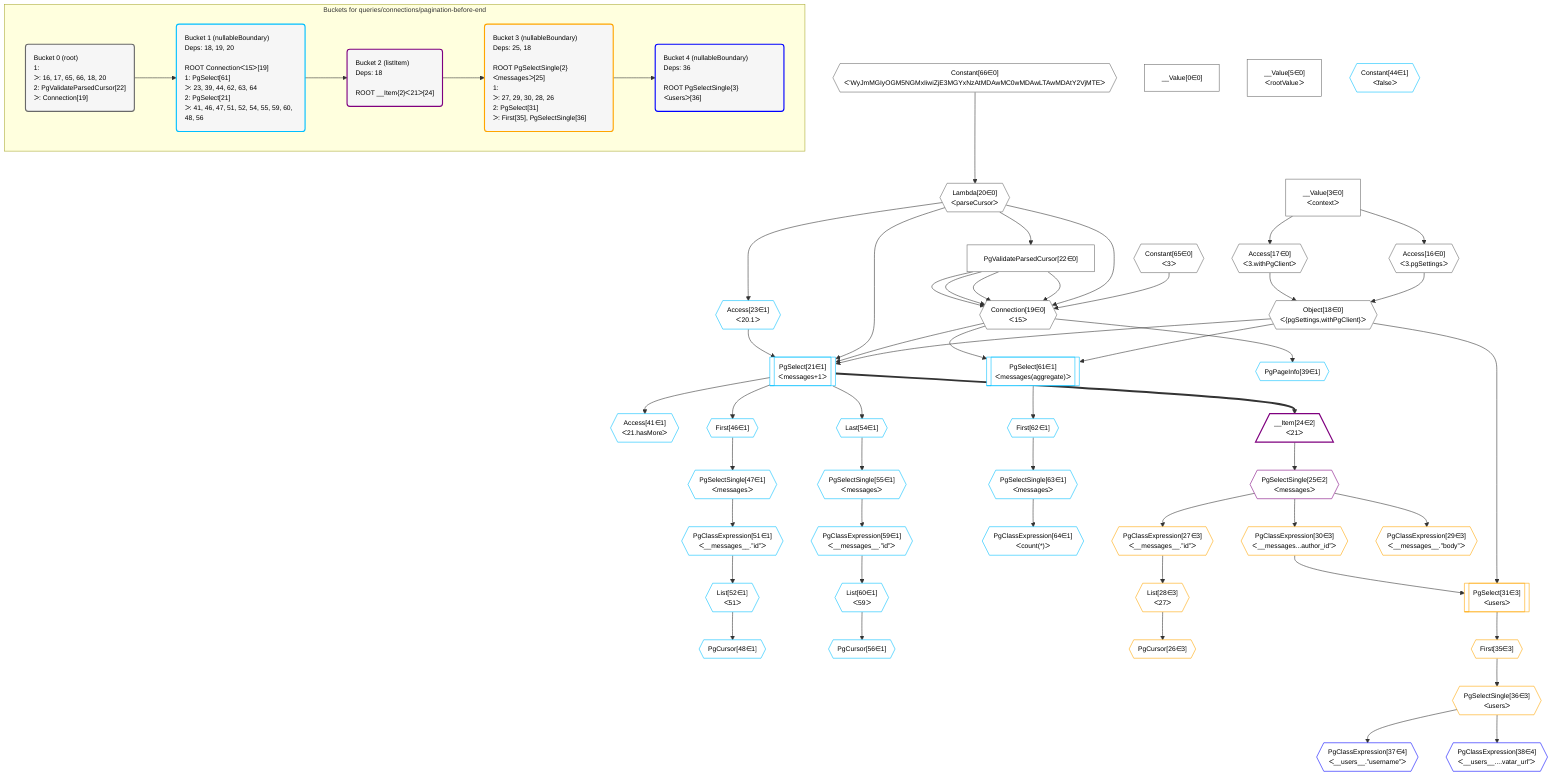 %%{init: {'themeVariables': { 'fontSize': '12px'}}}%%
graph TD
    classDef path fill:#eee,stroke:#000,color:#000
    classDef plan fill:#fff,stroke-width:1px,color:#000
    classDef itemplan fill:#fff,stroke-width:2px,color:#000
    classDef unbatchedplan fill:#dff,stroke-width:1px,color:#000
    classDef sideeffectplan fill:#fcc,stroke-width:2px,color:#000
    classDef bucket fill:#f6f6f6,color:#000,stroke-width:2px,text-align:left


    %% plan dependencies
    Connection19{{"Connection[19∈0]<br />ᐸ15ᐳ"}}:::plan
    Constant65{{"Constant[65∈0]<br />ᐸ3ᐳ"}}:::plan
    Lambda20{{"Lambda[20∈0]<br />ᐸparseCursorᐳ"}}:::plan
    PgValidateParsedCursor22["PgValidateParsedCursor[22∈0]"]:::plan
    Constant65 & Lambda20 & PgValidateParsedCursor22 & PgValidateParsedCursor22 & PgValidateParsedCursor22 & PgValidateParsedCursor22 --> Connection19
    Object18{{"Object[18∈0]<br />ᐸ{pgSettings,withPgClient}ᐳ"}}:::plan
    Access16{{"Access[16∈0]<br />ᐸ3.pgSettingsᐳ"}}:::plan
    Access17{{"Access[17∈0]<br />ᐸ3.withPgClientᐳ"}}:::plan
    Access16 & Access17 --> Object18
    __Value3["__Value[3∈0]<br />ᐸcontextᐳ"]:::plan
    __Value3 --> Access16
    __Value3 --> Access17
    Constant66{{"Constant[66∈0]<br />ᐸ'WyJmMGIyOGM5NGMxIiwiZjE3MGYxNzAtMDAwMC0wMDAwLTAwMDAtY2VjMTEᐳ"}}:::plan
    Constant66 --> Lambda20
    Lambda20 --> PgValidateParsedCursor22
    __Value0["__Value[0∈0]"]:::plan
    __Value5["__Value[5∈0]<br />ᐸrootValueᐳ"]:::plan
    PgSelect21[["PgSelect[21∈1]<br />ᐸmessages+1ᐳ"]]:::plan
    Access23{{"Access[23∈1]<br />ᐸ20.1ᐳ"}}:::plan
    Object18 & Connection19 & Lambda20 & Access23 --> PgSelect21
    PgSelect61[["PgSelect[61∈1]<br />ᐸmessages(aggregate)ᐳ"]]:::plan
    Object18 & Connection19 --> PgSelect61
    Lambda20 --> Access23
    PgPageInfo39{{"PgPageInfo[39∈1]"}}:::plan
    Connection19 --> PgPageInfo39
    Access41{{"Access[41∈1]<br />ᐸ21.hasMoreᐳ"}}:::plan
    PgSelect21 --> Access41
    First46{{"First[46∈1]"}}:::plan
    PgSelect21 --> First46
    PgSelectSingle47{{"PgSelectSingle[47∈1]<br />ᐸmessagesᐳ"}}:::plan
    First46 --> PgSelectSingle47
    PgCursor48{{"PgCursor[48∈1]"}}:::plan
    List52{{"List[52∈1]<br />ᐸ51ᐳ"}}:::plan
    List52 --> PgCursor48
    PgClassExpression51{{"PgClassExpression[51∈1]<br />ᐸ__messages__.”id”ᐳ"}}:::plan
    PgSelectSingle47 --> PgClassExpression51
    PgClassExpression51 --> List52
    Last54{{"Last[54∈1]"}}:::plan
    PgSelect21 --> Last54
    PgSelectSingle55{{"PgSelectSingle[55∈1]<br />ᐸmessagesᐳ"}}:::plan
    Last54 --> PgSelectSingle55
    PgCursor56{{"PgCursor[56∈1]"}}:::plan
    List60{{"List[60∈1]<br />ᐸ59ᐳ"}}:::plan
    List60 --> PgCursor56
    PgClassExpression59{{"PgClassExpression[59∈1]<br />ᐸ__messages__.”id”ᐳ"}}:::plan
    PgSelectSingle55 --> PgClassExpression59
    PgClassExpression59 --> List60
    First62{{"First[62∈1]"}}:::plan
    PgSelect61 --> First62
    PgSelectSingle63{{"PgSelectSingle[63∈1]<br />ᐸmessagesᐳ"}}:::plan
    First62 --> PgSelectSingle63
    PgClassExpression64{{"PgClassExpression[64∈1]<br />ᐸcount(*)ᐳ"}}:::plan
    PgSelectSingle63 --> PgClassExpression64
    Constant44{{"Constant[44∈1]<br />ᐸfalseᐳ"}}:::plan
    __Item24[/"__Item[24∈2]<br />ᐸ21ᐳ"\]:::itemplan
    PgSelect21 ==> __Item24
    PgSelectSingle25{{"PgSelectSingle[25∈2]<br />ᐸmessagesᐳ"}}:::plan
    __Item24 --> PgSelectSingle25
    PgSelect31[["PgSelect[31∈3]<br />ᐸusersᐳ"]]:::plan
    PgClassExpression30{{"PgClassExpression[30∈3]<br />ᐸ__messages...author_id”ᐳ"}}:::plan
    Object18 & PgClassExpression30 --> PgSelect31
    PgCursor26{{"PgCursor[26∈3]"}}:::plan
    List28{{"List[28∈3]<br />ᐸ27ᐳ"}}:::plan
    List28 --> PgCursor26
    PgClassExpression27{{"PgClassExpression[27∈3]<br />ᐸ__messages__.”id”ᐳ"}}:::plan
    PgSelectSingle25 --> PgClassExpression27
    PgClassExpression27 --> List28
    PgClassExpression29{{"PgClassExpression[29∈3]<br />ᐸ__messages__.”body”ᐳ"}}:::plan
    PgSelectSingle25 --> PgClassExpression29
    PgSelectSingle25 --> PgClassExpression30
    First35{{"First[35∈3]"}}:::plan
    PgSelect31 --> First35
    PgSelectSingle36{{"PgSelectSingle[36∈3]<br />ᐸusersᐳ"}}:::plan
    First35 --> PgSelectSingle36
    PgClassExpression37{{"PgClassExpression[37∈4]<br />ᐸ__users__.”username”ᐳ"}}:::plan
    PgSelectSingle36 --> PgClassExpression37
    PgClassExpression38{{"PgClassExpression[38∈4]<br />ᐸ__users__....vatar_url”ᐳ"}}:::plan
    PgSelectSingle36 --> PgClassExpression38

    %% define steps

    subgraph "Buckets for queries/connections/pagination-before-end"
    Bucket0("Bucket 0 (root)<br />1: <br />ᐳ: 16, 17, 65, 66, 18, 20<br />2: PgValidateParsedCursor[22]<br />ᐳ: Connection[19]"):::bucket
    classDef bucket0 stroke:#696969
    class Bucket0,__Value0,__Value3,__Value5,Access16,Access17,Object18,Connection19,Lambda20,PgValidateParsedCursor22,Constant65,Constant66 bucket0
    Bucket1("Bucket 1 (nullableBoundary)<br />Deps: 18, 19, 20<br /><br />ROOT Connectionᐸ15ᐳ[19]<br />1: PgSelect[61]<br />ᐳ: 23, 39, 44, 62, 63, 64<br />2: PgSelect[21]<br />ᐳ: 41, 46, 47, 51, 52, 54, 55, 59, 60, 48, 56"):::bucket
    classDef bucket1 stroke:#00bfff
    class Bucket1,PgSelect21,Access23,PgPageInfo39,Access41,Constant44,First46,PgSelectSingle47,PgCursor48,PgClassExpression51,List52,Last54,PgSelectSingle55,PgCursor56,PgClassExpression59,List60,PgSelect61,First62,PgSelectSingle63,PgClassExpression64 bucket1
    Bucket2("Bucket 2 (listItem)<br />Deps: 18<br /><br />ROOT __Item{2}ᐸ21ᐳ[24]"):::bucket
    classDef bucket2 stroke:#7f007f
    class Bucket2,__Item24,PgSelectSingle25 bucket2
    Bucket3("Bucket 3 (nullableBoundary)<br />Deps: 25, 18<br /><br />ROOT PgSelectSingle{2}ᐸmessagesᐳ[25]<br />1: <br />ᐳ: 27, 29, 30, 28, 26<br />2: PgSelect[31]<br />ᐳ: First[35], PgSelectSingle[36]"):::bucket
    classDef bucket3 stroke:#ffa500
    class Bucket3,PgCursor26,PgClassExpression27,List28,PgClassExpression29,PgClassExpression30,PgSelect31,First35,PgSelectSingle36 bucket3
    Bucket4("Bucket 4 (nullableBoundary)<br />Deps: 36<br /><br />ROOT PgSelectSingle{3}ᐸusersᐳ[36]"):::bucket
    classDef bucket4 stroke:#0000ff
    class Bucket4,PgClassExpression37,PgClassExpression38 bucket4
    Bucket0 --> Bucket1
    Bucket1 --> Bucket2
    Bucket2 --> Bucket3
    Bucket3 --> Bucket4
    end